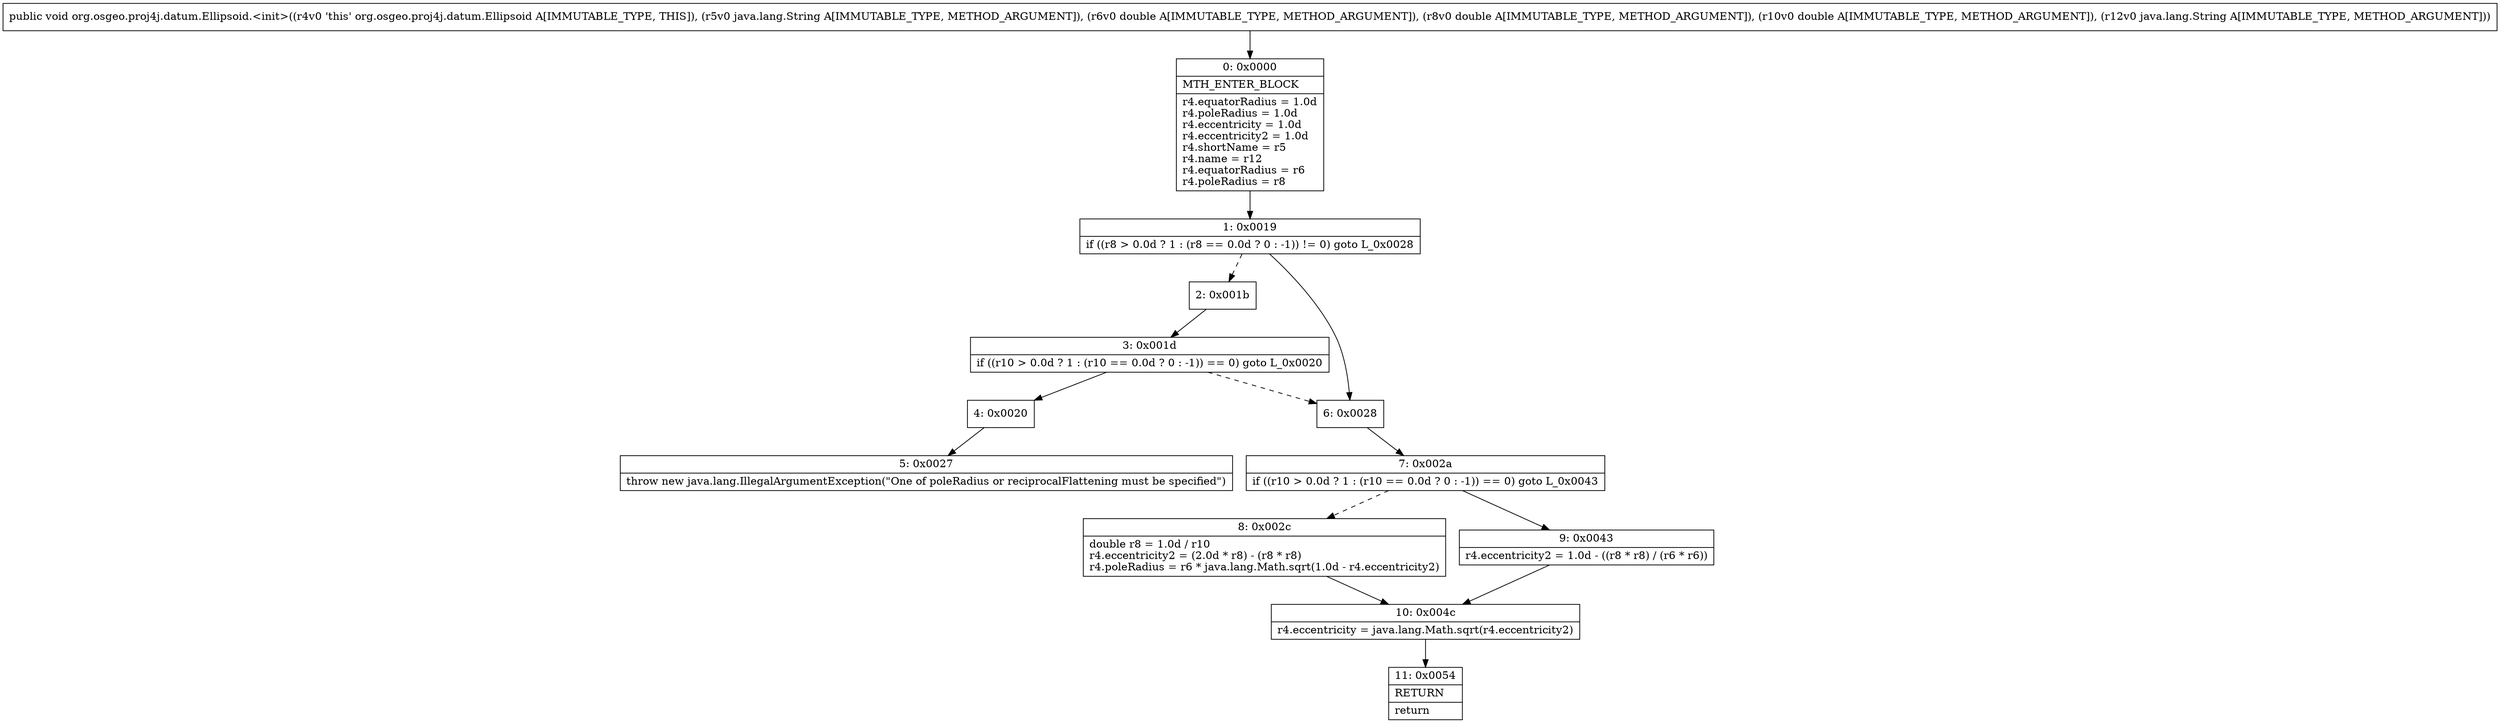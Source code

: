 digraph "CFG fororg.osgeo.proj4j.datum.Ellipsoid.\<init\>(Ljava\/lang\/String;DDDLjava\/lang\/String;)V" {
Node_0 [shape=record,label="{0\:\ 0x0000|MTH_ENTER_BLOCK\l|r4.equatorRadius = 1.0d\lr4.poleRadius = 1.0d\lr4.eccentricity = 1.0d\lr4.eccentricity2 = 1.0d\lr4.shortName = r5\lr4.name = r12\lr4.equatorRadius = r6\lr4.poleRadius = r8\l}"];
Node_1 [shape=record,label="{1\:\ 0x0019|if ((r8 \> 0.0d ? 1 : (r8 == 0.0d ? 0 : \-1)) != 0) goto L_0x0028\l}"];
Node_2 [shape=record,label="{2\:\ 0x001b}"];
Node_3 [shape=record,label="{3\:\ 0x001d|if ((r10 \> 0.0d ? 1 : (r10 == 0.0d ? 0 : \-1)) == 0) goto L_0x0020\l}"];
Node_4 [shape=record,label="{4\:\ 0x0020}"];
Node_5 [shape=record,label="{5\:\ 0x0027|throw new java.lang.IllegalArgumentException(\"One of poleRadius or reciprocalFlattening must be specified\")\l}"];
Node_6 [shape=record,label="{6\:\ 0x0028}"];
Node_7 [shape=record,label="{7\:\ 0x002a|if ((r10 \> 0.0d ? 1 : (r10 == 0.0d ? 0 : \-1)) == 0) goto L_0x0043\l}"];
Node_8 [shape=record,label="{8\:\ 0x002c|double r8 = 1.0d \/ r10\lr4.eccentricity2 = (2.0d * r8) \- (r8 * r8)\lr4.poleRadius = r6 * java.lang.Math.sqrt(1.0d \- r4.eccentricity2)\l}"];
Node_9 [shape=record,label="{9\:\ 0x0043|r4.eccentricity2 = 1.0d \- ((r8 * r8) \/ (r6 * r6))\l}"];
Node_10 [shape=record,label="{10\:\ 0x004c|r4.eccentricity = java.lang.Math.sqrt(r4.eccentricity2)\l}"];
Node_11 [shape=record,label="{11\:\ 0x0054|RETURN\l|return\l}"];
MethodNode[shape=record,label="{public void org.osgeo.proj4j.datum.Ellipsoid.\<init\>((r4v0 'this' org.osgeo.proj4j.datum.Ellipsoid A[IMMUTABLE_TYPE, THIS]), (r5v0 java.lang.String A[IMMUTABLE_TYPE, METHOD_ARGUMENT]), (r6v0 double A[IMMUTABLE_TYPE, METHOD_ARGUMENT]), (r8v0 double A[IMMUTABLE_TYPE, METHOD_ARGUMENT]), (r10v0 double A[IMMUTABLE_TYPE, METHOD_ARGUMENT]), (r12v0 java.lang.String A[IMMUTABLE_TYPE, METHOD_ARGUMENT])) }"];
MethodNode -> Node_0;
Node_0 -> Node_1;
Node_1 -> Node_2[style=dashed];
Node_1 -> Node_6;
Node_2 -> Node_3;
Node_3 -> Node_4;
Node_3 -> Node_6[style=dashed];
Node_4 -> Node_5;
Node_6 -> Node_7;
Node_7 -> Node_8[style=dashed];
Node_7 -> Node_9;
Node_8 -> Node_10;
Node_9 -> Node_10;
Node_10 -> Node_11;
}

